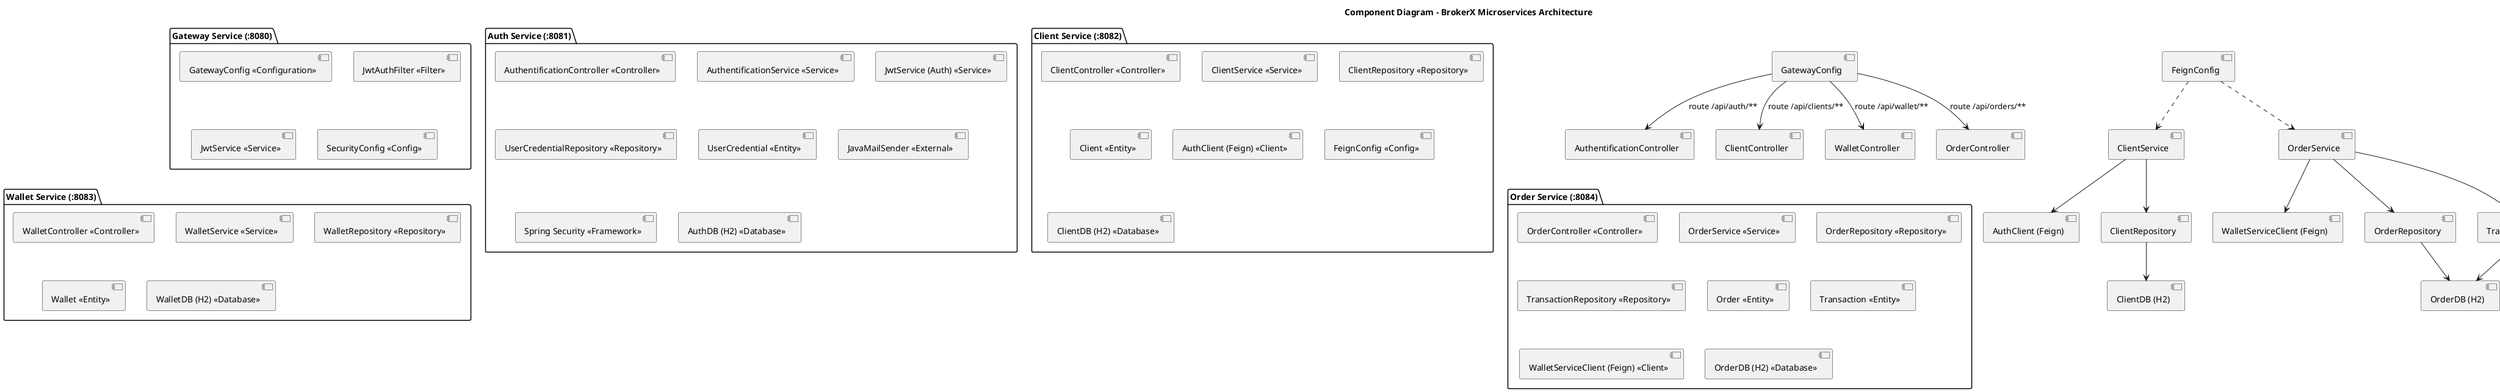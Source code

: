 @startuml
title Component Diagram - BrokerX Microservices Architecture

' === Gateway ===
package "Gateway Service (:8080)" {
  [GatewayConfig <<Configuration>>]
  [JwtAuthFilter <<Filter>>]
  [JwtService <<Service>>]
  [SecurityConfig <<Config>>]
}

' === AuthService ===
package "Auth Service (:8081)" {
  [AuthentificationController <<Controller>>]
  [AuthentificationService <<Service>>]
  [JwtService (Auth) <<Service>>]
  [UserCredentialRepository <<Repository>>]
  [UserCredential <<Entity>>]
  [JavaMailSender <<External>>]
  [Spring Security <<Framework>>]
  [AuthDB (H2) <<Database>>]
}

' === ClientService ===
package "Client Service (:8082)" {
  [ClientController <<Controller>>]
  [ClientService <<Service>>]
  [ClientRepository <<Repository>>]
  [Client <<Entity>>]
  [AuthClient (Feign) <<Client>>]
  [FeignConfig <<Config>>]
  [ClientDB (H2) <<Database>>]
}

' === WalletService ===
package "Wallet Service (:8083)" {
  [WalletController <<Controller>>]
  [WalletService <<Service>>]
  [WalletRepository <<Repository>>]
  [Wallet <<Entity>>]
  [WalletDB (H2) <<Database>>]
}

' === OrderService ===
package "Order Service (:8084)" {
  [OrderController <<Controller>>]
  [OrderService <<Service>>]
  [OrderRepository <<Repository>>]
  [TransactionRepository <<Repository>>]
  [Order <<Entity>>]
  [Transaction <<Entity>>]
  [WalletServiceClient (Feign) <<Client>>]
  [OrderDB (H2) <<Database>>]
}

' === Relations Inter-Services ===
[GatewayConfig] --> [AuthentificationController] : route /api/auth/**
[GatewayConfig] --> [ClientController] : route /api/clients/**
[GatewayConfig] --> [WalletController] : route /api/wallet/**
[GatewayConfig] --> [OrderController] : route /api/orders/**

' === Communication Feign ===
[ClientService] --> [AuthClient (Feign)]
[OrderService] --> [WalletServiceClient (Feign)]

' === Service <-> Repository ===
[AuthentificationService] --> [UserCredentialRepository]
[ClientService] --> [ClientRepository]
[WalletService] --> [WalletRepository]
[OrderService] --> [OrderRepository]
[OrderService] --> [TransactionRepository]

' === Repository <-> Database ===
[UserCredentialRepository] --> [AuthDB (H2)]
[ClientRepository] --> [ClientDB (H2)]
[WalletRepository] --> [WalletDB (H2)]
[OrderRepository] --> [OrderDB (H2)]
[TransactionRepository] --> [OrderDB (H2)]

' === External frameworks ===
[Spring Security] ..> [AuthentificationService]
[JavaMailSender] ..> [AuthentificationService]
[FeignConfig] ..> [ClientService]
[FeignConfig] ..> [OrderService]
[JwtAuthFilter] ..> [JwtService]

@enduml

